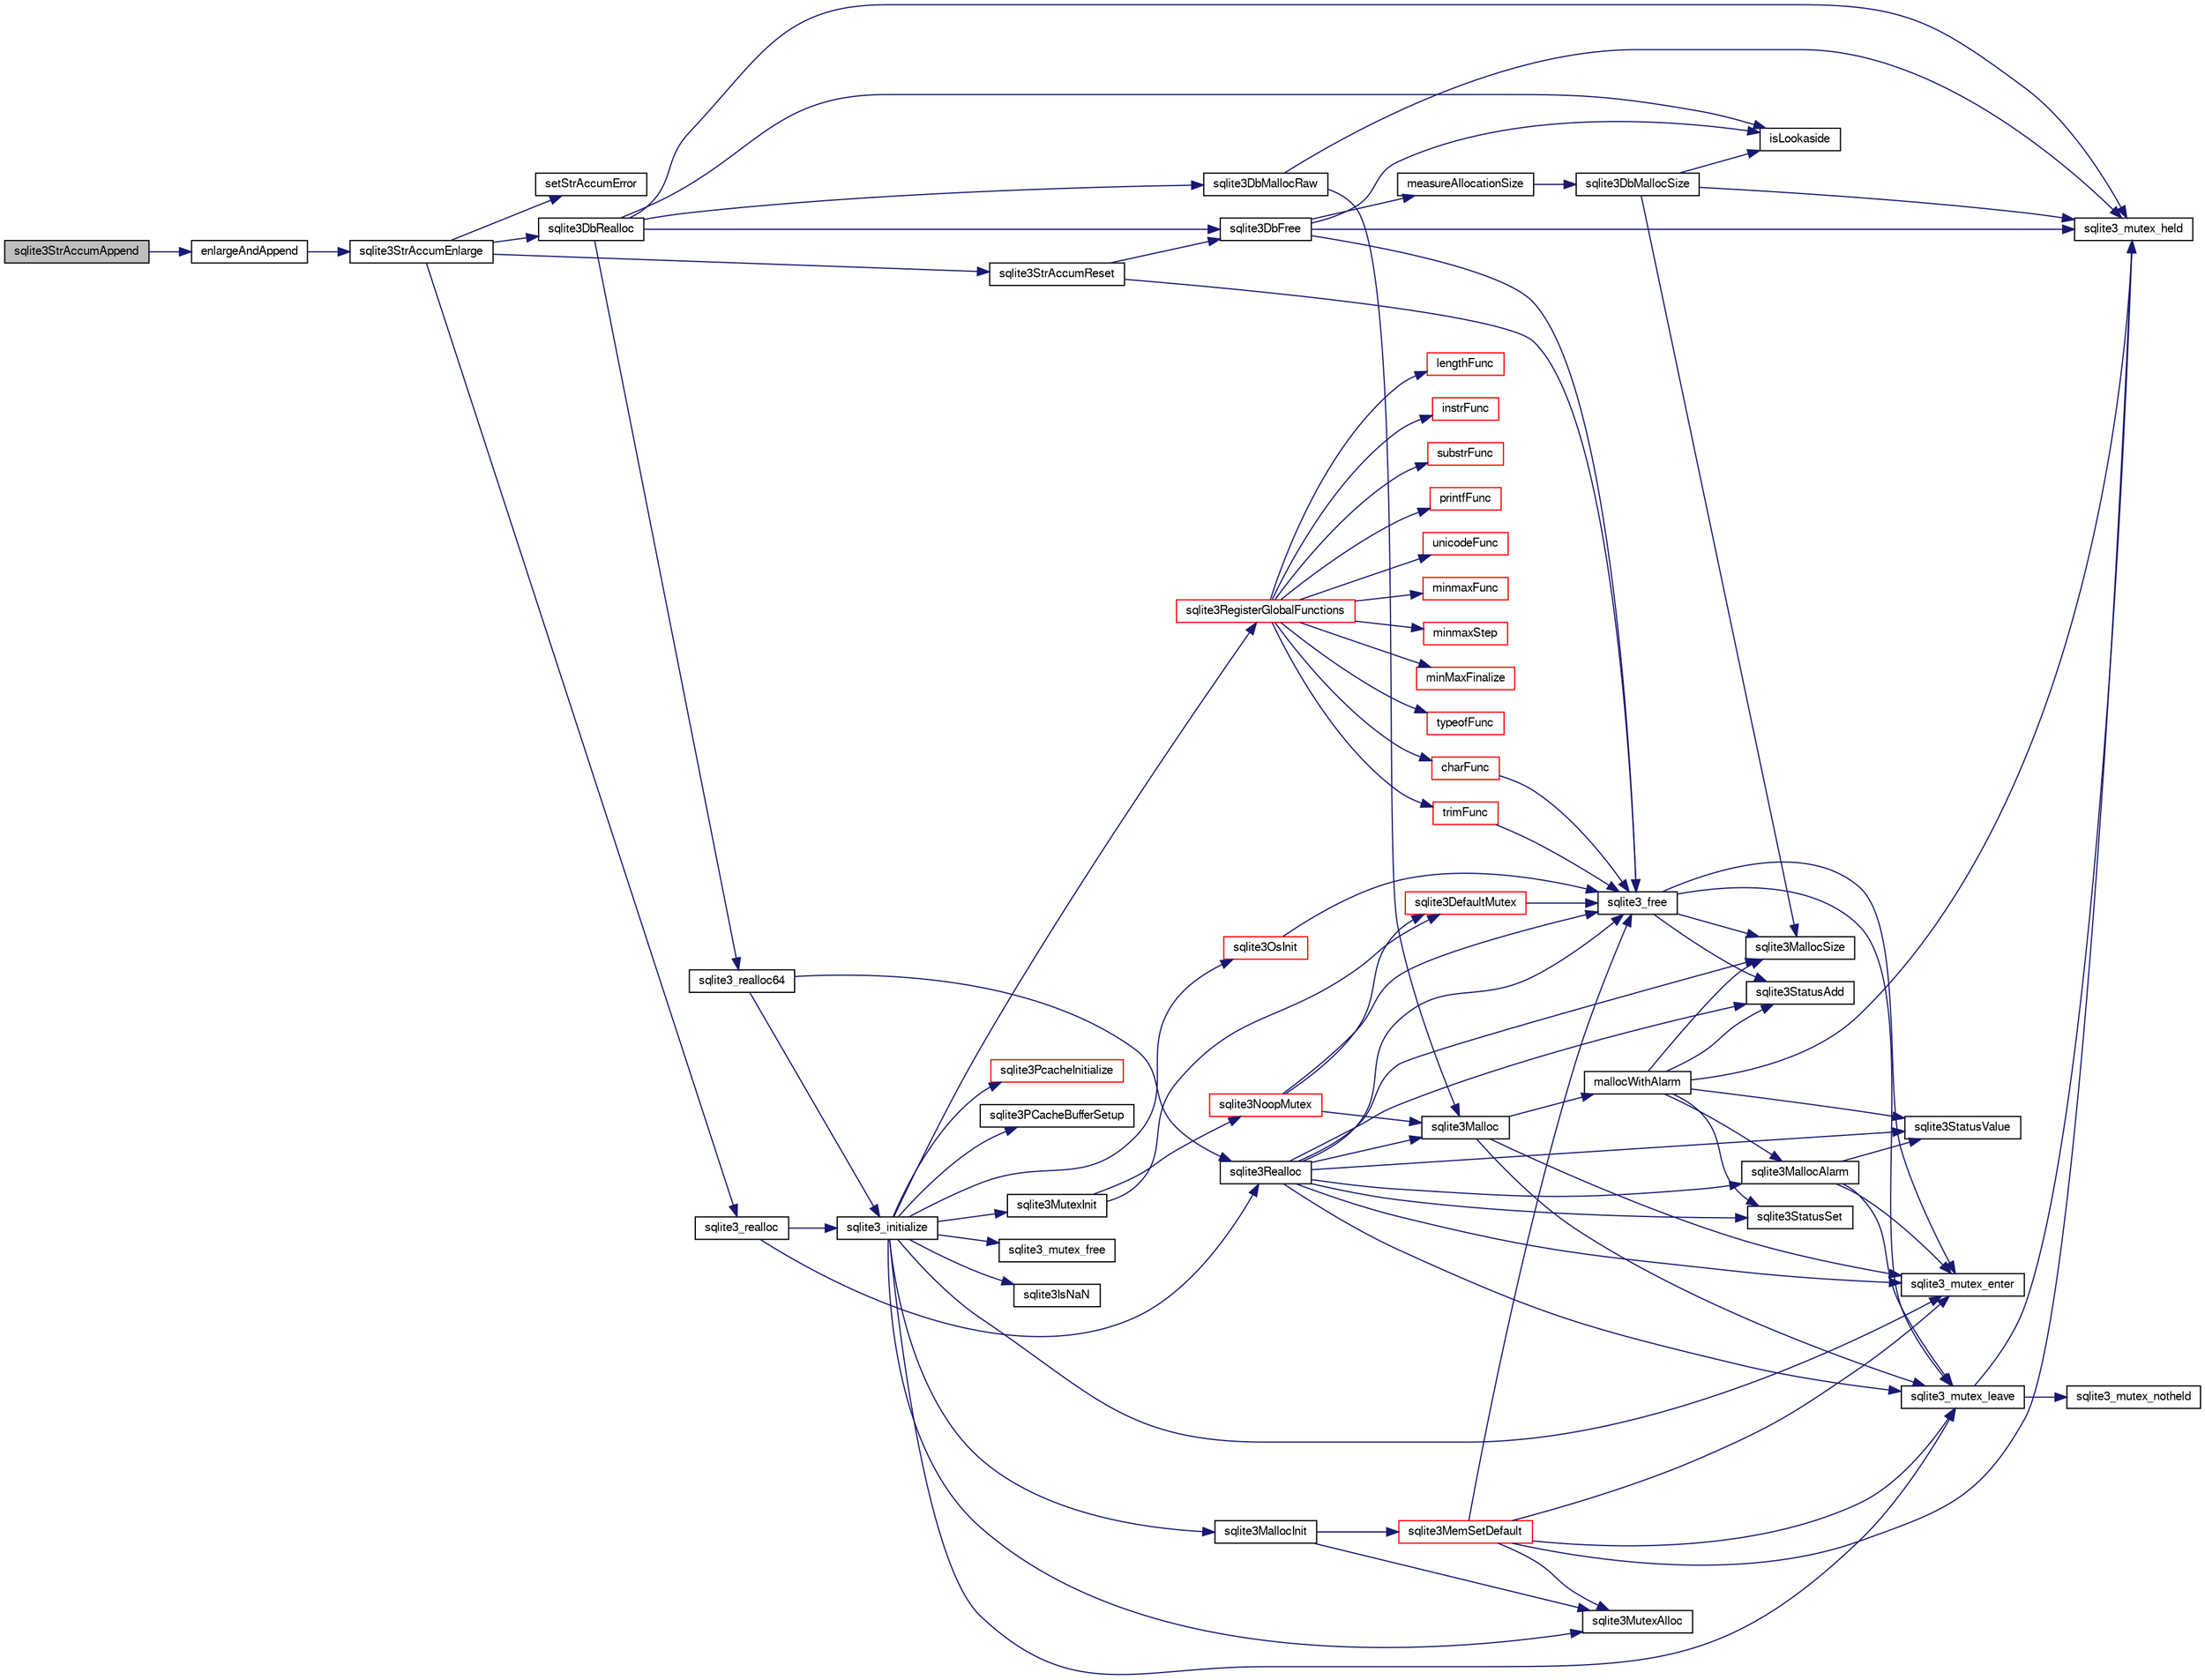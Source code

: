 digraph "sqlite3StrAccumAppend"
{
  edge [fontname="FreeSans",fontsize="10",labelfontname="FreeSans",labelfontsize="10"];
  node [fontname="FreeSans",fontsize="10",shape=record];
  rankdir="LR";
  Node713670 [label="sqlite3StrAccumAppend",height=0.2,width=0.4,color="black", fillcolor="grey75", style="filled", fontcolor="black"];
  Node713670 -> Node713671 [color="midnightblue",fontsize="10",style="solid",fontname="FreeSans"];
  Node713671 [label="enlargeAndAppend",height=0.2,width=0.4,color="black", fillcolor="white", style="filled",URL="$sqlite3_8c.html#a25b21e61dc0883d849890eaa8a18088a"];
  Node713671 -> Node713672 [color="midnightblue",fontsize="10",style="solid",fontname="FreeSans"];
  Node713672 [label="sqlite3StrAccumEnlarge",height=0.2,width=0.4,color="black", fillcolor="white", style="filled",URL="$sqlite3_8c.html#a38976500a97c69d65086eeccca82dd96"];
  Node713672 -> Node713673 [color="midnightblue",fontsize="10",style="solid",fontname="FreeSans"];
  Node713673 [label="setStrAccumError",height=0.2,width=0.4,color="black", fillcolor="white", style="filled",URL="$sqlite3_8c.html#a3dc479a1fc8ba1ab8edfe51f8a0b102c"];
  Node713672 -> Node713674 [color="midnightblue",fontsize="10",style="solid",fontname="FreeSans"];
  Node713674 [label="sqlite3StrAccumReset",height=0.2,width=0.4,color="black", fillcolor="white", style="filled",URL="$sqlite3_8c.html#ad7e70f4ec9d2fa3a63a371e2c7c555d8"];
  Node713674 -> Node713675 [color="midnightblue",fontsize="10",style="solid",fontname="FreeSans"];
  Node713675 [label="sqlite3DbFree",height=0.2,width=0.4,color="black", fillcolor="white", style="filled",URL="$sqlite3_8c.html#ac70ab821a6607b4a1b909582dc37a069"];
  Node713675 -> Node713676 [color="midnightblue",fontsize="10",style="solid",fontname="FreeSans"];
  Node713676 [label="sqlite3_mutex_held",height=0.2,width=0.4,color="black", fillcolor="white", style="filled",URL="$sqlite3_8c.html#acf77da68932b6bc163c5e68547ecc3e7"];
  Node713675 -> Node713677 [color="midnightblue",fontsize="10",style="solid",fontname="FreeSans"];
  Node713677 [label="measureAllocationSize",height=0.2,width=0.4,color="black", fillcolor="white", style="filled",URL="$sqlite3_8c.html#a45731e644a22fdb756e2b6337224217a"];
  Node713677 -> Node713678 [color="midnightblue",fontsize="10",style="solid",fontname="FreeSans"];
  Node713678 [label="sqlite3DbMallocSize",height=0.2,width=0.4,color="black", fillcolor="white", style="filled",URL="$sqlite3_8c.html#aa397e5a8a03495203a0767abf0a71f86"];
  Node713678 -> Node713679 [color="midnightblue",fontsize="10",style="solid",fontname="FreeSans"];
  Node713679 [label="sqlite3MallocSize",height=0.2,width=0.4,color="black", fillcolor="white", style="filled",URL="$sqlite3_8c.html#acf5d2a5f35270bafb050bd2def576955"];
  Node713678 -> Node713676 [color="midnightblue",fontsize="10",style="solid",fontname="FreeSans"];
  Node713678 -> Node713680 [color="midnightblue",fontsize="10",style="solid",fontname="FreeSans"];
  Node713680 [label="isLookaside",height=0.2,width=0.4,color="black", fillcolor="white", style="filled",URL="$sqlite3_8c.html#a770fa05ff9717b75e16f4d968a77b897"];
  Node713675 -> Node713680 [color="midnightblue",fontsize="10",style="solid",fontname="FreeSans"];
  Node713675 -> Node713681 [color="midnightblue",fontsize="10",style="solid",fontname="FreeSans"];
  Node713681 [label="sqlite3_free",height=0.2,width=0.4,color="black", fillcolor="white", style="filled",URL="$sqlite3_8c.html#a6552349e36a8a691af5487999ab09519"];
  Node713681 -> Node713682 [color="midnightblue",fontsize="10",style="solid",fontname="FreeSans"];
  Node713682 [label="sqlite3_mutex_enter",height=0.2,width=0.4,color="black", fillcolor="white", style="filled",URL="$sqlite3_8c.html#a1c12cde690bd89f104de5cbad12a6bf5"];
  Node713681 -> Node713683 [color="midnightblue",fontsize="10",style="solid",fontname="FreeSans"];
  Node713683 [label="sqlite3StatusAdd",height=0.2,width=0.4,color="black", fillcolor="white", style="filled",URL="$sqlite3_8c.html#afa029f93586aeab4cc85360905dae9cd"];
  Node713681 -> Node713679 [color="midnightblue",fontsize="10",style="solid",fontname="FreeSans"];
  Node713681 -> Node713684 [color="midnightblue",fontsize="10",style="solid",fontname="FreeSans"];
  Node713684 [label="sqlite3_mutex_leave",height=0.2,width=0.4,color="black", fillcolor="white", style="filled",URL="$sqlite3_8c.html#a5838d235601dbd3c1fa993555c6bcc93"];
  Node713684 -> Node713676 [color="midnightblue",fontsize="10",style="solid",fontname="FreeSans"];
  Node713684 -> Node713685 [color="midnightblue",fontsize="10",style="solid",fontname="FreeSans"];
  Node713685 [label="sqlite3_mutex_notheld",height=0.2,width=0.4,color="black", fillcolor="white", style="filled",URL="$sqlite3_8c.html#a83967c837c1c000d3b5adcfaa688f5dc"];
  Node713674 -> Node713681 [color="midnightblue",fontsize="10",style="solid",fontname="FreeSans"];
  Node713672 -> Node713686 [color="midnightblue",fontsize="10",style="solid",fontname="FreeSans"];
  Node713686 [label="sqlite3DbRealloc",height=0.2,width=0.4,color="black", fillcolor="white", style="filled",URL="$sqlite3_8c.html#ae028f4902a9d29bcaf310ff289ee87dc"];
  Node713686 -> Node713676 [color="midnightblue",fontsize="10",style="solid",fontname="FreeSans"];
  Node713686 -> Node713687 [color="midnightblue",fontsize="10",style="solid",fontname="FreeSans"];
  Node713687 [label="sqlite3DbMallocRaw",height=0.2,width=0.4,color="black", fillcolor="white", style="filled",URL="$sqlite3_8c.html#abbe8be0cf7175e11ddc3e2218fad924e"];
  Node713687 -> Node713676 [color="midnightblue",fontsize="10",style="solid",fontname="FreeSans"];
  Node713687 -> Node713688 [color="midnightblue",fontsize="10",style="solid",fontname="FreeSans"];
  Node713688 [label="sqlite3Malloc",height=0.2,width=0.4,color="black", fillcolor="white", style="filled",URL="$sqlite3_8c.html#a361a2eaa846b1885f123abe46f5d8b2b"];
  Node713688 -> Node713682 [color="midnightblue",fontsize="10",style="solid",fontname="FreeSans"];
  Node713688 -> Node713689 [color="midnightblue",fontsize="10",style="solid",fontname="FreeSans"];
  Node713689 [label="mallocWithAlarm",height=0.2,width=0.4,color="black", fillcolor="white", style="filled",URL="$sqlite3_8c.html#ab070d5cf8e48ec8a6a43cf025d48598b"];
  Node713689 -> Node713676 [color="midnightblue",fontsize="10",style="solid",fontname="FreeSans"];
  Node713689 -> Node713690 [color="midnightblue",fontsize="10",style="solid",fontname="FreeSans"];
  Node713690 [label="sqlite3StatusSet",height=0.2,width=0.4,color="black", fillcolor="white", style="filled",URL="$sqlite3_8c.html#afec7586c01fcb5ea17dc9d7725a589d9"];
  Node713689 -> Node713691 [color="midnightblue",fontsize="10",style="solid",fontname="FreeSans"];
  Node713691 [label="sqlite3StatusValue",height=0.2,width=0.4,color="black", fillcolor="white", style="filled",URL="$sqlite3_8c.html#a30b8ac296c6e200c1fa57708d52c6ef6"];
  Node713689 -> Node713692 [color="midnightblue",fontsize="10",style="solid",fontname="FreeSans"];
  Node713692 [label="sqlite3MallocAlarm",height=0.2,width=0.4,color="black", fillcolor="white", style="filled",URL="$sqlite3_8c.html#ada66988e8471d1198f3219c062377508"];
  Node713692 -> Node713691 [color="midnightblue",fontsize="10",style="solid",fontname="FreeSans"];
  Node713692 -> Node713684 [color="midnightblue",fontsize="10",style="solid",fontname="FreeSans"];
  Node713692 -> Node713682 [color="midnightblue",fontsize="10",style="solid",fontname="FreeSans"];
  Node713689 -> Node713679 [color="midnightblue",fontsize="10",style="solid",fontname="FreeSans"];
  Node713689 -> Node713683 [color="midnightblue",fontsize="10",style="solid",fontname="FreeSans"];
  Node713688 -> Node713684 [color="midnightblue",fontsize="10",style="solid",fontname="FreeSans"];
  Node713686 -> Node713680 [color="midnightblue",fontsize="10",style="solid",fontname="FreeSans"];
  Node713686 -> Node713675 [color="midnightblue",fontsize="10",style="solid",fontname="FreeSans"];
  Node713686 -> Node713693 [color="midnightblue",fontsize="10",style="solid",fontname="FreeSans"];
  Node713693 [label="sqlite3_realloc64",height=0.2,width=0.4,color="black", fillcolor="white", style="filled",URL="$sqlite3_8c.html#a3765a714077ee547e811034236dc9ecd"];
  Node713693 -> Node713694 [color="midnightblue",fontsize="10",style="solid",fontname="FreeSans"];
  Node713694 [label="sqlite3_initialize",height=0.2,width=0.4,color="black", fillcolor="white", style="filled",URL="$sqlite3_8c.html#ab0c0ee2d5d4cf8b28e9572296a8861df"];
  Node713694 -> Node713695 [color="midnightblue",fontsize="10",style="solid",fontname="FreeSans"];
  Node713695 [label="sqlite3MutexInit",height=0.2,width=0.4,color="black", fillcolor="white", style="filled",URL="$sqlite3_8c.html#a7906afcdd1cdb3d0007eb932398a1158"];
  Node713695 -> Node713696 [color="midnightblue",fontsize="10",style="solid",fontname="FreeSans"];
  Node713696 [label="sqlite3DefaultMutex",height=0.2,width=0.4,color="red", fillcolor="white", style="filled",URL="$sqlite3_8c.html#ac895a71e325f9b2f9b862f737c17aca8"];
  Node713696 -> Node713681 [color="midnightblue",fontsize="10",style="solid",fontname="FreeSans"];
  Node713695 -> Node713705 [color="midnightblue",fontsize="10",style="solid",fontname="FreeSans"];
  Node713705 [label="sqlite3NoopMutex",height=0.2,width=0.4,color="red", fillcolor="white", style="filled",URL="$sqlite3_8c.html#a09742cde9ef371d94f8201d2cdb543e4"];
  Node713705 -> Node713688 [color="midnightblue",fontsize="10",style="solid",fontname="FreeSans"];
  Node713705 -> Node713681 [color="midnightblue",fontsize="10",style="solid",fontname="FreeSans"];
  Node713705 -> Node713696 [color="midnightblue",fontsize="10",style="solid",fontname="FreeSans"];
  Node713694 -> Node713713 [color="midnightblue",fontsize="10",style="solid",fontname="FreeSans"];
  Node713713 [label="sqlite3MutexAlloc",height=0.2,width=0.4,color="black", fillcolor="white", style="filled",URL="$sqlite3_8c.html#a0e3f432ee581f6876b590e7ad7e84e19"];
  Node713694 -> Node713682 [color="midnightblue",fontsize="10",style="solid",fontname="FreeSans"];
  Node713694 -> Node713714 [color="midnightblue",fontsize="10",style="solid",fontname="FreeSans"];
  Node713714 [label="sqlite3MallocInit",height=0.2,width=0.4,color="black", fillcolor="white", style="filled",URL="$sqlite3_8c.html#a9e06f9e7cad0d83ce80ab493c9533552"];
  Node713714 -> Node713715 [color="midnightblue",fontsize="10",style="solid",fontname="FreeSans"];
  Node713715 [label="sqlite3MemSetDefault",height=0.2,width=0.4,color="red", fillcolor="white", style="filled",URL="$sqlite3_8c.html#a162fbfd727e92c5f8f72625b5ff62549"];
  Node713715 -> Node713713 [color="midnightblue",fontsize="10",style="solid",fontname="FreeSans"];
  Node713715 -> Node713682 [color="midnightblue",fontsize="10",style="solid",fontname="FreeSans"];
  Node713715 -> Node713684 [color="midnightblue",fontsize="10",style="solid",fontname="FreeSans"];
  Node713715 -> Node713676 [color="midnightblue",fontsize="10",style="solid",fontname="FreeSans"];
  Node713715 -> Node713681 [color="midnightblue",fontsize="10",style="solid",fontname="FreeSans"];
  Node713714 -> Node713713 [color="midnightblue",fontsize="10",style="solid",fontname="FreeSans"];
  Node713694 -> Node713684 [color="midnightblue",fontsize="10",style="solid",fontname="FreeSans"];
  Node713694 -> Node713795 [color="midnightblue",fontsize="10",style="solid",fontname="FreeSans"];
  Node713795 [label="sqlite3RegisterGlobalFunctions",height=0.2,width=0.4,color="red", fillcolor="white", style="filled",URL="$sqlite3_8c.html#a9f75bd111010f29e1b8d74344473c4ec"];
  Node713795 -> Node713796 [color="midnightblue",fontsize="10",style="solid",fontname="FreeSans"];
  Node713796 [label="trimFunc",height=0.2,width=0.4,color="red", fillcolor="white", style="filled",URL="$sqlite3_8c.html#afad56dbe7f08139a630156e644b14704"];
  Node713796 -> Node713681 [color="midnightblue",fontsize="10",style="solid",fontname="FreeSans"];
  Node713795 -> Node713809 [color="midnightblue",fontsize="10",style="solid",fontname="FreeSans"];
  Node713809 [label="minmaxFunc",height=0.2,width=0.4,color="red", fillcolor="white", style="filled",URL="$sqlite3_8c.html#a4d00f48b948fd73cb70bcfd1efc0bfb0"];
  Node713795 -> Node713818 [color="midnightblue",fontsize="10",style="solid",fontname="FreeSans"];
  Node713818 [label="minmaxStep",height=0.2,width=0.4,color="red", fillcolor="white", style="filled",URL="$sqlite3_8c.html#a5b4c0da0f3b61d7ff25ebd30aa22cca4"];
  Node713795 -> Node713822 [color="midnightblue",fontsize="10",style="solid",fontname="FreeSans"];
  Node713822 [label="minMaxFinalize",height=0.2,width=0.4,color="red", fillcolor="white", style="filled",URL="$sqlite3_8c.html#a0439dd90934a2dee93517c50884d5924"];
  Node713795 -> Node713823 [color="midnightblue",fontsize="10",style="solid",fontname="FreeSans"];
  Node713823 [label="typeofFunc",height=0.2,width=0.4,color="red", fillcolor="white", style="filled",URL="$sqlite3_8c.html#aba6c564ff0d6b017de448469d0fb243f"];
  Node713795 -> Node713824 [color="midnightblue",fontsize="10",style="solid",fontname="FreeSans"];
  Node713824 [label="lengthFunc",height=0.2,width=0.4,color="red", fillcolor="white", style="filled",URL="$sqlite3_8c.html#affdabf006c37c26a1c3e325badb83546"];
  Node713795 -> Node713829 [color="midnightblue",fontsize="10",style="solid",fontname="FreeSans"];
  Node713829 [label="instrFunc",height=0.2,width=0.4,color="red", fillcolor="white", style="filled",URL="$sqlite3_8c.html#a8f86ca540b92ac28aaefaa126170cf8c"];
  Node713795 -> Node713831 [color="midnightblue",fontsize="10",style="solid",fontname="FreeSans"];
  Node713831 [label="substrFunc",height=0.2,width=0.4,color="red", fillcolor="white", style="filled",URL="$sqlite3_8c.html#a8a8739d9af5589338113371e440b2734"];
  Node713795 -> Node713836 [color="midnightblue",fontsize="10",style="solid",fontname="FreeSans"];
  Node713836 [label="printfFunc",height=0.2,width=0.4,color="red", fillcolor="white", style="filled",URL="$sqlite3_8c.html#a80ca21d434c7c5b6668bee721331dda8"];
  Node713795 -> Node713838 [color="midnightblue",fontsize="10",style="solid",fontname="FreeSans"];
  Node713838 [label="unicodeFunc",height=0.2,width=0.4,color="red", fillcolor="white", style="filled",URL="$sqlite3_8c.html#a1d3d012cbe2276d8d713be80884db355"];
  Node713795 -> Node713840 [color="midnightblue",fontsize="10",style="solid",fontname="FreeSans"];
  Node713840 [label="charFunc",height=0.2,width=0.4,color="red", fillcolor="white", style="filled",URL="$sqlite3_8c.html#ab9b72ce47fcea3c3b92e816435a0fd91"];
  Node713840 -> Node713681 [color="midnightblue",fontsize="10",style="solid",fontname="FreeSans"];
  Node713694 -> Node713945 [color="midnightblue",fontsize="10",style="solid",fontname="FreeSans"];
  Node713945 [label="sqlite3PcacheInitialize",height=0.2,width=0.4,color="red", fillcolor="white", style="filled",URL="$sqlite3_8c.html#a2902c61ddc88bea002c4d69fe4052b1f"];
  Node713694 -> Node713946 [color="midnightblue",fontsize="10",style="solid",fontname="FreeSans"];
  Node713946 [label="sqlite3OsInit",height=0.2,width=0.4,color="red", fillcolor="white", style="filled",URL="$sqlite3_8c.html#afeaa886fe1ca086a30fd278b1d069762"];
  Node713946 -> Node713681 [color="midnightblue",fontsize="10",style="solid",fontname="FreeSans"];
  Node713694 -> Node713950 [color="midnightblue",fontsize="10",style="solid",fontname="FreeSans"];
  Node713950 [label="sqlite3PCacheBufferSetup",height=0.2,width=0.4,color="black", fillcolor="white", style="filled",URL="$sqlite3_8c.html#ad18a1eebefdfbc4254f473f7b0101937"];
  Node713694 -> Node713951 [color="midnightblue",fontsize="10",style="solid",fontname="FreeSans"];
  Node713951 [label="sqlite3_mutex_free",height=0.2,width=0.4,color="black", fillcolor="white", style="filled",URL="$sqlite3_8c.html#a2db2e72e08f6873afa9c61b0ec726fec"];
  Node713694 -> Node713731 [color="midnightblue",fontsize="10",style="solid",fontname="FreeSans"];
  Node713731 [label="sqlite3IsNaN",height=0.2,width=0.4,color="black", fillcolor="white", style="filled",URL="$sqlite3_8c.html#aed4d78203877c3486765ccbc7feebb50"];
  Node713693 -> Node713878 [color="midnightblue",fontsize="10",style="solid",fontname="FreeSans"];
  Node713878 [label="sqlite3Realloc",height=0.2,width=0.4,color="black", fillcolor="white", style="filled",URL="$sqlite3_8c.html#ad53aefdfc088f622e23ffe838201fe22"];
  Node713878 -> Node713688 [color="midnightblue",fontsize="10",style="solid",fontname="FreeSans"];
  Node713878 -> Node713681 [color="midnightblue",fontsize="10",style="solid",fontname="FreeSans"];
  Node713878 -> Node713679 [color="midnightblue",fontsize="10",style="solid",fontname="FreeSans"];
  Node713878 -> Node713682 [color="midnightblue",fontsize="10",style="solid",fontname="FreeSans"];
  Node713878 -> Node713690 [color="midnightblue",fontsize="10",style="solid",fontname="FreeSans"];
  Node713878 -> Node713691 [color="midnightblue",fontsize="10",style="solid",fontname="FreeSans"];
  Node713878 -> Node713692 [color="midnightblue",fontsize="10",style="solid",fontname="FreeSans"];
  Node713878 -> Node713683 [color="midnightblue",fontsize="10",style="solid",fontname="FreeSans"];
  Node713878 -> Node713684 [color="midnightblue",fontsize="10",style="solid",fontname="FreeSans"];
  Node713672 -> Node713877 [color="midnightblue",fontsize="10",style="solid",fontname="FreeSans"];
  Node713877 [label="sqlite3_realloc",height=0.2,width=0.4,color="black", fillcolor="white", style="filled",URL="$sqlite3_8c.html#a822d9e42f6ab4b2ec803f311aeb9618d"];
  Node713877 -> Node713694 [color="midnightblue",fontsize="10",style="solid",fontname="FreeSans"];
  Node713877 -> Node713878 [color="midnightblue",fontsize="10",style="solid",fontname="FreeSans"];
}
